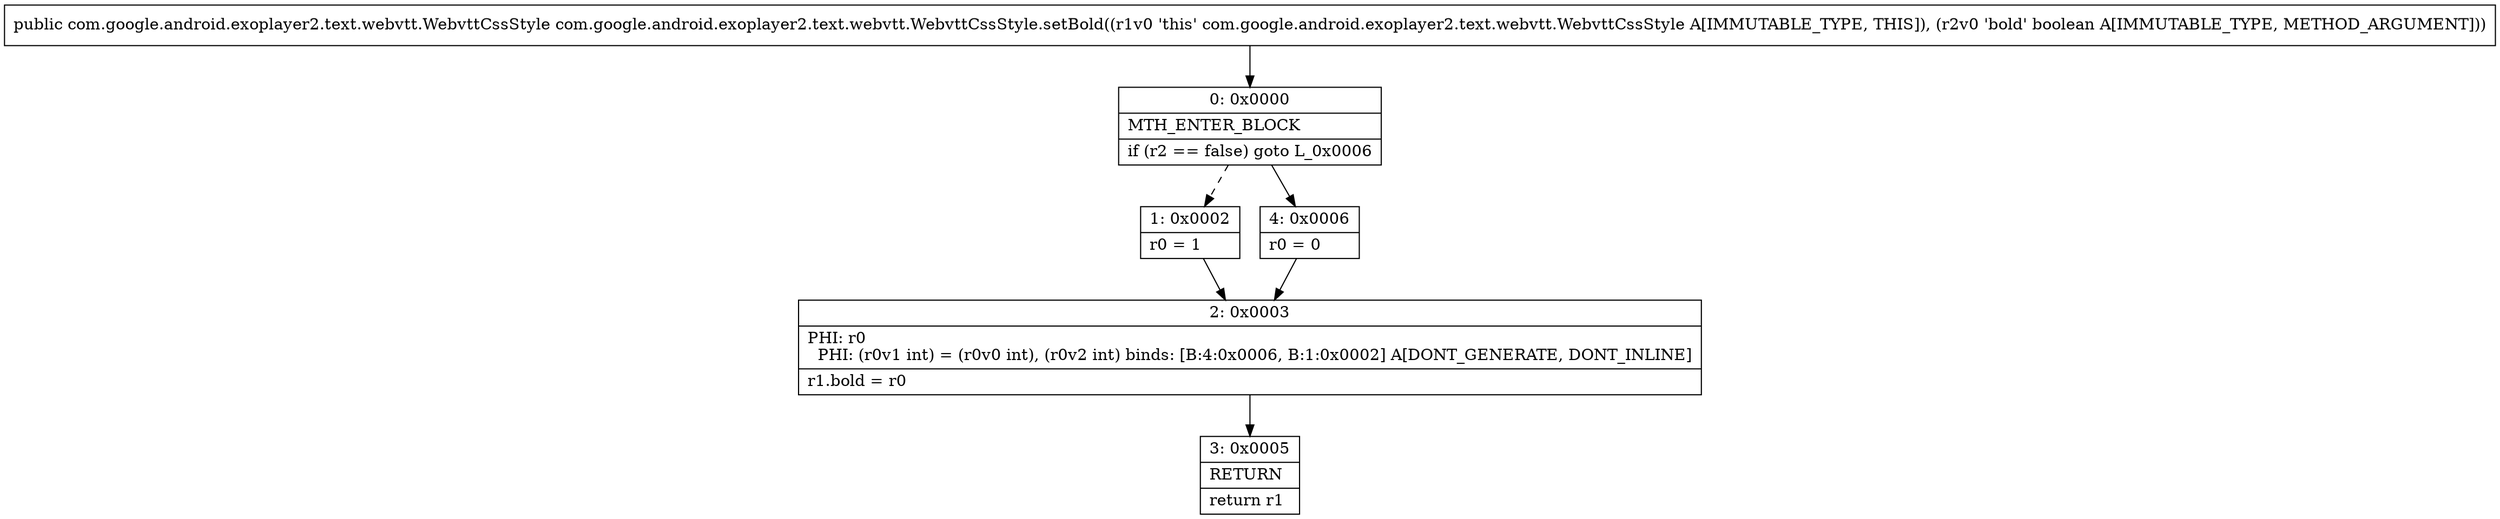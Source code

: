 digraph "CFG forcom.google.android.exoplayer2.text.webvtt.WebvttCssStyle.setBold(Z)Lcom\/google\/android\/exoplayer2\/text\/webvtt\/WebvttCssStyle;" {
Node_0 [shape=record,label="{0\:\ 0x0000|MTH_ENTER_BLOCK\l|if (r2 == false) goto L_0x0006\l}"];
Node_1 [shape=record,label="{1\:\ 0x0002|r0 = 1\l}"];
Node_2 [shape=record,label="{2\:\ 0x0003|PHI: r0 \l  PHI: (r0v1 int) = (r0v0 int), (r0v2 int) binds: [B:4:0x0006, B:1:0x0002] A[DONT_GENERATE, DONT_INLINE]\l|r1.bold = r0\l}"];
Node_3 [shape=record,label="{3\:\ 0x0005|RETURN\l|return r1\l}"];
Node_4 [shape=record,label="{4\:\ 0x0006|r0 = 0\l}"];
MethodNode[shape=record,label="{public com.google.android.exoplayer2.text.webvtt.WebvttCssStyle com.google.android.exoplayer2.text.webvtt.WebvttCssStyle.setBold((r1v0 'this' com.google.android.exoplayer2.text.webvtt.WebvttCssStyle A[IMMUTABLE_TYPE, THIS]), (r2v0 'bold' boolean A[IMMUTABLE_TYPE, METHOD_ARGUMENT])) }"];
MethodNode -> Node_0;
Node_0 -> Node_1[style=dashed];
Node_0 -> Node_4;
Node_1 -> Node_2;
Node_2 -> Node_3;
Node_4 -> Node_2;
}

